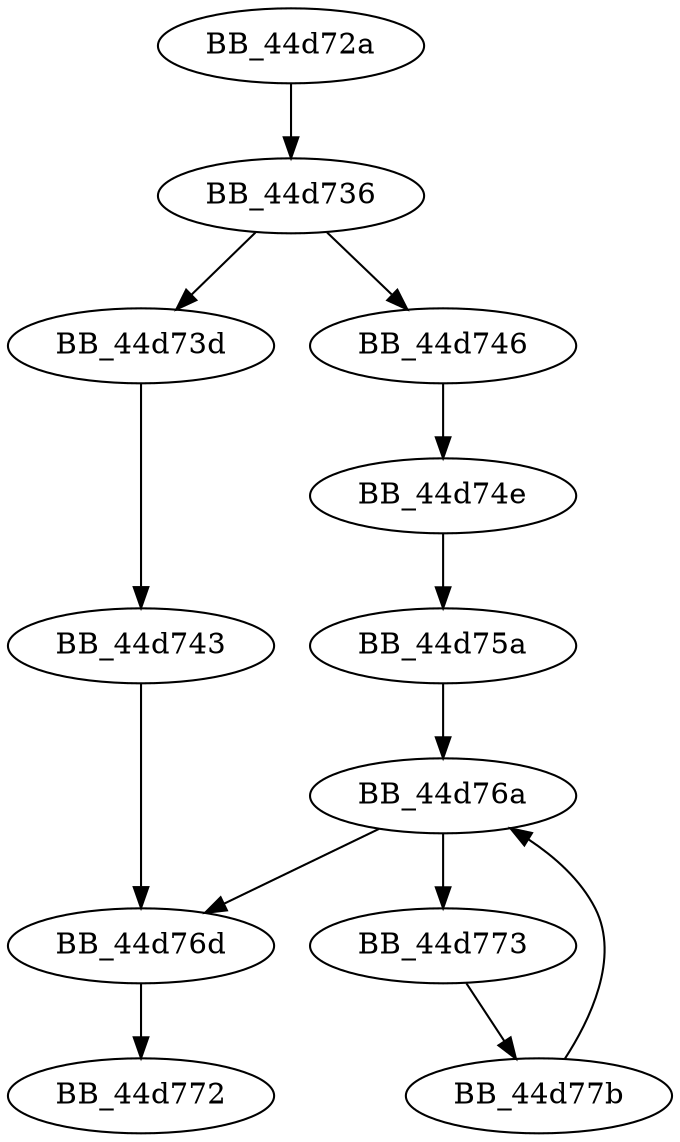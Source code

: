 DiGraph sub_44D72A{
BB_44d72a->BB_44d736
BB_44d736->BB_44d73d
BB_44d736->BB_44d746
BB_44d73d->BB_44d743
BB_44d743->BB_44d76d
BB_44d746->BB_44d74e
BB_44d74e->BB_44d75a
BB_44d75a->BB_44d76a
BB_44d76a->BB_44d76d
BB_44d76a->BB_44d773
BB_44d76d->BB_44d772
BB_44d773->BB_44d77b
BB_44d77b->BB_44d76a
}
